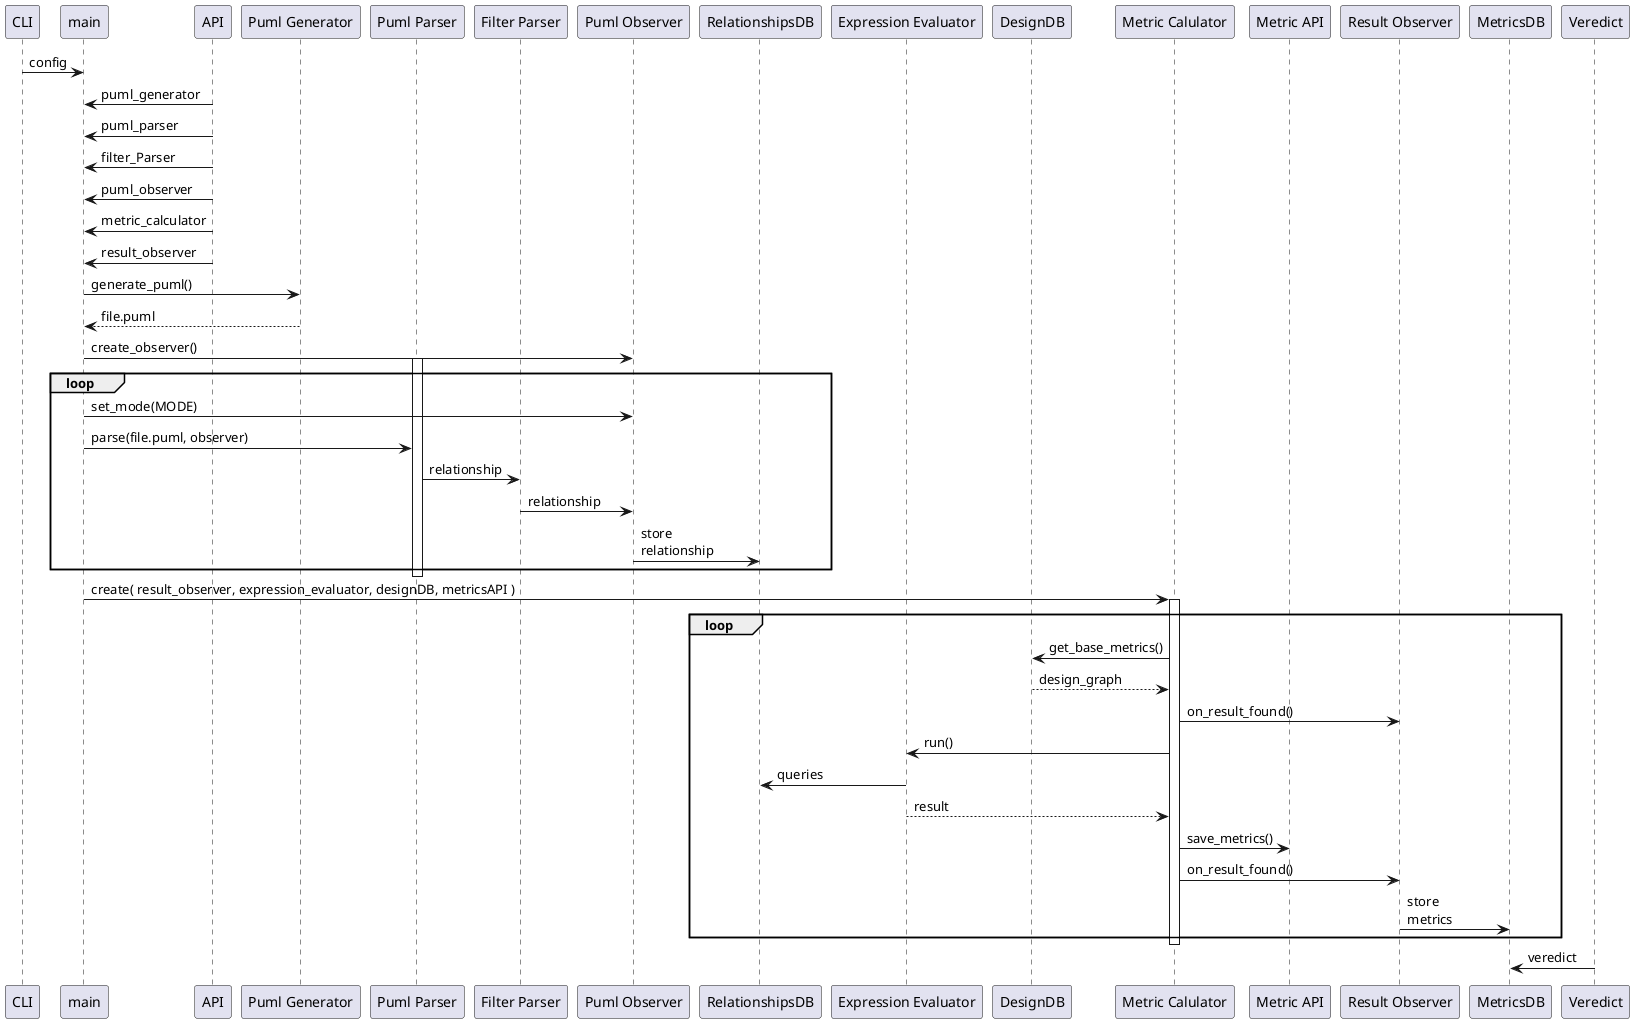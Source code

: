 @startuml
participant CLI
participant main
participant "API" as API
participant "Puml Generator" as PumlGenerator
participant "Puml Parser" as PumlParser
participant "Filter Parser" as FilterParser
participant "Puml Observer" as PumlObserver
participant "RelationshipsDB" as relationshipsDB
participant "Expression Evaluator" as ExpressionEvaluator
participant "DesignDB" as designDB
participant "Metric Calulator" as MetricCalculator
participant "Metric API" as MetricAPI
participant "Result Observer" as ResultObserver
participant "MetricsDB" as metricsDB
participant "Veredict" as Veredict

CLI -> main: config

API -> main: puml_generator

API -> main: puml_parser

API -> main: filter_Parser

API -> main: puml_observer

API -> main: metric_calculator

API -> main: result_observer

main -> PumlGenerator: generate_puml()

PumlGenerator --> main: file.puml

main -> PumlObserver: create_observer()

activate PumlParser

loop
    main -> PumlObserver: set_mode(MODE)
    main -> PumlParser: parse(file.puml, observer)
    PumlParser -> FilterParser: relationship
    FilterParser -> PumlObserver: relationship
    PumlObserver -> relationshipsDB: store\nrelationship
end
deactivate PumlParser

main -> MetricCalculator: create( result_observer, expression_evaluator, designDB, metricsAPI ) 

activate MetricCalculator

loop
    MetricCalculator -> designDB: get_base_metrics()
    designDB --> MetricCalculator: design_graph
    MetricCalculator -> ResultObserver: on_result_found()
    MetricCalculator -> ExpressionEvaluator: run()
    ExpressionEvaluator -> relationshipsDB: queries
    ExpressionEvaluator --> MetricCalculator: result
    MetricCalculator -> MetricAPI: save_metrics()
    MetricCalculator -> ResultObserver: on_result_found()
    ResultObserver -> metricsDB: store\nmetrics
end
deactivate MetricCalculator


Veredict -> metricsDB: veredict

@enduml

